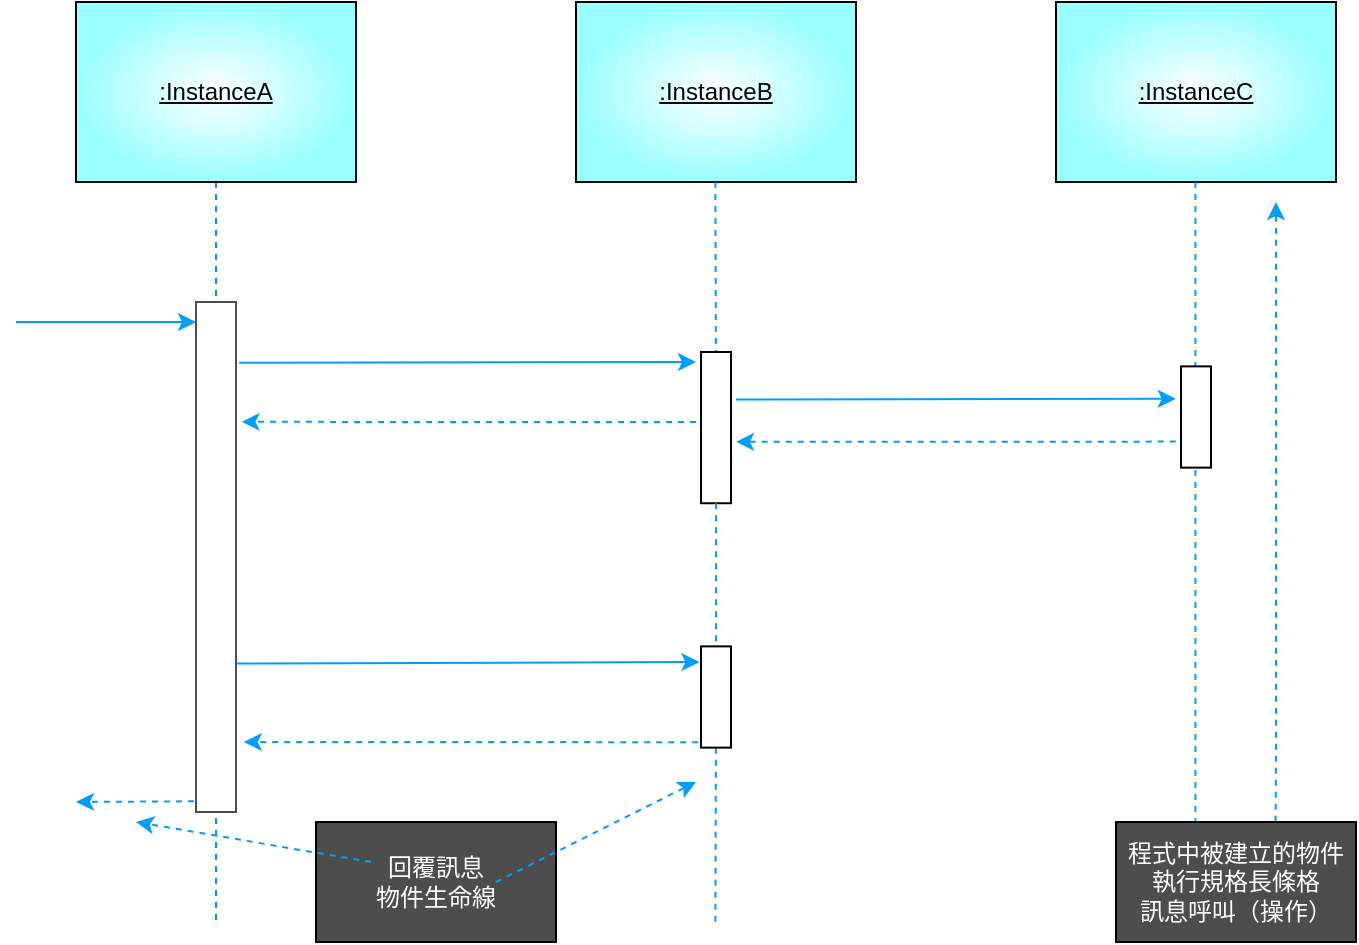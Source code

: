 <mxfile>
    <diagram id="LJkdledLYgckiD4Gvptt" name="第1頁">
        <mxGraphModel dx="1106" dy="557" grid="1" gridSize="10" guides="1" tooltips="1" connect="1" arrows="1" fold="1" page="1" pageScale="1" pageWidth="827" pageHeight="1169" math="0" shadow="0">
            <root>
                <mxCell id="0"/>
                <mxCell id="1" parent="0"/>
                <mxCell id="6" style="edgeStyle=none;html=1;fontColor=#030303;endArrow=none;endFill=0;dashed=1;strokeColor=#0294ec;" edge="1" parent="1" source="2">
                    <mxGeometry relative="1" as="geometry">
                        <mxPoint x="170" y="541.143" as="targetPoint"/>
                    </mxGeometry>
                </mxCell>
                <mxCell id="2" value="&lt;font color=&quot;#030303&quot;&gt;&lt;u&gt;:InstanceA&lt;/u&gt;&lt;/font&gt;" style="rounded=0;whiteSpace=wrap;html=1;gradientColor=#99FFFF;gradientDirection=radial;fillColor=#FFFFFF;" vertex="1" parent="1">
                    <mxGeometry x="100" y="80" width="140" height="90" as="geometry"/>
                </mxCell>
                <mxCell id="3" value="&lt;span style=&quot;color: rgb(3, 3, 3);&quot;&gt;&lt;u&gt;:InstanceB&lt;/u&gt;&lt;/span&gt;" style="rounded=0;whiteSpace=wrap;html=1;gradientColor=#99FFFF;gradientDirection=radial;fillColor=#FFFFFF;" vertex="1" parent="1">
                    <mxGeometry x="350" y="80" width="140" height="90" as="geometry"/>
                </mxCell>
                <mxCell id="4" value="&lt;span style=&quot;color: rgb(3, 3, 3);&quot;&gt;&lt;u&gt;:InstanceC&lt;/u&gt;&lt;/span&gt;" style="rounded=0;whiteSpace=wrap;html=1;gradientColor=#99FFFF;gradientDirection=radial;fillColor=#FFFFFF;" vertex="1" parent="1">
                    <mxGeometry x="590" y="80" width="140" height="90" as="geometry"/>
                </mxCell>
                <mxCell id="7" style="edgeStyle=none;html=1;fontColor=#030303;endArrow=none;endFill=0;dashed=1;startArrow=none;strokeColor=#009dfa;" edge="1" parent="1" source="24">
                    <mxGeometry relative="1" as="geometry">
                        <mxPoint x="419.71" y="541.143" as="targetPoint"/>
                        <mxPoint x="419.71" y="170" as="sourcePoint"/>
                    </mxGeometry>
                </mxCell>
                <mxCell id="8" style="edgeStyle=none;html=1;fontColor=#030303;endArrow=none;endFill=0;dashed=1;strokeColor=#009dfa;" edge="1" parent="1">
                    <mxGeometry relative="1" as="geometry">
                        <mxPoint x="659.71" y="541.143" as="targetPoint"/>
                        <mxPoint x="659.71" y="170" as="sourcePoint"/>
                    </mxGeometry>
                </mxCell>
                <mxCell id="9" value="" style="endArrow=classic;html=1;fontColor=#030303;fillColor=#1ba1e2;strokeColor=#009DFA;" edge="1" parent="1">
                    <mxGeometry width="50" height="50" relative="1" as="geometry">
                        <mxPoint x="70" y="240" as="sourcePoint"/>
                        <mxPoint x="160" y="240" as="targetPoint"/>
                    </mxGeometry>
                </mxCell>
                <mxCell id="12" value="&lt;font color=&quot;#ffffff&quot;&gt;operation1()&lt;/font&gt;" style="edgeLabel;html=1;align=center;verticalAlign=middle;resizable=0;points=[];fontColor=#030303;" vertex="1" connectable="0" parent="9">
                    <mxGeometry x="-0.212" y="2" relative="1" as="geometry">
                        <mxPoint x="15" y="-8" as="offset"/>
                    </mxGeometry>
                </mxCell>
                <mxCell id="13" style="edgeStyle=none;html=1;strokeColor=#009DFA;fontColor=#FFFFFF;endArrow=classic;endFill=1;exitX=0.119;exitY=-0.08;exitDx=0;exitDy=0;exitPerimeter=0;" edge="1" parent="1" source="11">
                    <mxGeometry relative="1" as="geometry">
                        <mxPoint x="410" y="260" as="targetPoint"/>
                        <Array as="points"/>
                    </mxGeometry>
                </mxCell>
                <mxCell id="11" value="" style="rounded=0;whiteSpace=wrap;html=1;fontColor=#030303;fillColor=#FFFFFF;gradientColor=#FFFFFF;gradientDirection=radial;rotation=90;shadow=0;strokeColor=#4D4D4D;" vertex="1" parent="1">
                    <mxGeometry x="42.5" y="347.5" width="255" height="20" as="geometry"/>
                </mxCell>
                <mxCell id="15" value="" style="edgeStyle=none;html=1;fontColor=#030303;endArrow=none;endFill=0;dashed=1;strokeColor=#009dfa;" edge="1" parent="1" target="14">
                    <mxGeometry relative="1" as="geometry">
                        <mxPoint x="419.71" y="541.143" as="targetPoint"/>
                        <mxPoint x="419.71" y="170" as="sourcePoint"/>
                    </mxGeometry>
                </mxCell>
                <mxCell id="16" style="edgeStyle=none;html=1;strokeColor=#009DFA;fontColor=#FFFFFF;endArrow=classic;endFill=1;dashed=1;entryX=0.235;entryY=-0.14;entryDx=0;entryDy=0;entryPerimeter=0;" edge="1" parent="1" target="11">
                    <mxGeometry relative="1" as="geometry">
                        <mxPoint x="190" y="310" as="targetPoint"/>
                        <mxPoint x="410" y="290" as="sourcePoint"/>
                    </mxGeometry>
                </mxCell>
                <mxCell id="14" value="" style="rounded=0;whiteSpace=wrap;html=1;fontColor=#030303;fillColor=#FFFFFF;gradientColor=#FFFFFF;gradientDirection=radial;rotation=90;shadow=0;" vertex="1" parent="1">
                    <mxGeometry x="382.2" y="285.31" width="75.62" height="15" as="geometry"/>
                </mxCell>
                <mxCell id="17" value="&lt;font color=&quot;#ffffff&quot;&gt;operation2()&lt;/font&gt;" style="edgeLabel;html=1;align=center;verticalAlign=middle;resizable=0;points=[];fontColor=#030303;" vertex="1" connectable="0" parent="1">
                    <mxGeometry x="297.498" y="250" as="geometry"/>
                </mxCell>
                <mxCell id="20" style="edgeStyle=none;html=1;strokeColor=#009DFA;fontColor=#FFFFFF;endArrow=classic;endFill=1;exitX=0.195;exitY=-0.016;exitDx=0;exitDy=0;exitPerimeter=0;entryX=0.32;entryY=1.176;entryDx=0;entryDy=0;entryPerimeter=0;" edge="1" parent="1" target="26">
                    <mxGeometry relative="1" as="geometry">
                        <mxPoint x="659.68" y="279.02" as="targetPoint"/>
                        <mxPoint x="430.0" y="278.745" as="sourcePoint"/>
                    </mxGeometry>
                </mxCell>
                <mxCell id="22" style="edgeStyle=none;html=1;strokeColor=#009DFA;fontColor=#FFFFFF;endArrow=classic;endFill=1;dashed=1;entryX=0.235;entryY=-0.14;entryDx=0;entryDy=0;entryPerimeter=0;exitX=0.743;exitY=1.176;exitDx=0;exitDy=0;exitPerimeter=0;" edge="1" parent="1" source="26">
                    <mxGeometry relative="1" as="geometry">
                        <mxPoint x="430.0" y="299.925" as="targetPoint"/>
                        <mxPoint x="657.2" y="300" as="sourcePoint"/>
                    </mxGeometry>
                </mxCell>
                <mxCell id="23" value="&lt;font color=&quot;#ffffff&quot;&gt;operation3()&lt;/font&gt;" style="edgeLabel;html=1;align=center;verticalAlign=middle;resizable=0;points=[];fontColor=#030303;" vertex="1" connectable="0" parent="1">
                    <mxGeometry x="539.998" y="270" as="geometry"/>
                </mxCell>
                <mxCell id="25" value="" style="edgeStyle=none;html=1;fontColor=#030303;endArrow=none;endFill=0;dashed=1;startArrow=none;strokeColor=#009dfa;" edge="1" parent="1" source="14" target="24">
                    <mxGeometry relative="1" as="geometry">
                        <mxPoint x="419.71" y="541.143" as="targetPoint"/>
                        <mxPoint x="419.964" y="317.5" as="sourcePoint"/>
                    </mxGeometry>
                </mxCell>
                <mxCell id="24" value="" style="rounded=0;whiteSpace=wrap;html=1;fontColor=#030303;fillColor=#FFFFFF;gradientColor=#FFFFFF;gradientDirection=radial;rotation=90;shadow=0;" vertex="1" parent="1">
                    <mxGeometry x="394.68" y="420" width="50.63" height="15" as="geometry"/>
                </mxCell>
                <mxCell id="26" value="" style="rounded=0;whiteSpace=wrap;html=1;fontColor=#030303;fillColor=#FFFFFF;gradientColor=#FFFFFF;gradientDirection=radial;rotation=90;shadow=0;" vertex="1" parent="1">
                    <mxGeometry x="634.68" y="280" width="50.63" height="15" as="geometry"/>
                </mxCell>
                <mxCell id="27" style="edgeStyle=none;html=1;strokeColor=#009DFA;fontColor=#FFFFFF;endArrow=classic;endFill=1;exitX=0.709;exitY=-0.018;exitDx=0;exitDy=0;exitPerimeter=0;" edge="1" parent="1" source="11">
                    <mxGeometry relative="1" as="geometry">
                        <mxPoint x="411.7" y="410" as="targetPoint"/>
                        <mxPoint x="183.3" y="410.345" as="sourcePoint"/>
                        <Array as="points"/>
                    </mxGeometry>
                </mxCell>
                <mxCell id="28" style="edgeStyle=none;html=1;strokeColor=#009DFA;fontColor=#FFFFFF;endArrow=classic;endFill=1;dashed=1;entryX=0.235;entryY=-0.14;entryDx=0;entryDy=0;entryPerimeter=0;" edge="1" parent="1">
                    <mxGeometry relative="1" as="geometry">
                        <mxPoint x="183.9" y="450.005" as="targetPoint"/>
                        <mxPoint x="411.1" y="450.08" as="sourcePoint"/>
                    </mxGeometry>
                </mxCell>
                <mxCell id="29" value="&lt;font color=&quot;#ffffff&quot;&gt;operation4()&lt;/font&gt;" style="edgeLabel;html=1;align=center;verticalAlign=middle;resizable=0;points=[];fontColor=#030303;" vertex="1" connectable="0" parent="1">
                    <mxGeometry x="297.498" y="400" as="geometry"/>
                </mxCell>
                <mxCell id="30" style="edgeStyle=none;html=1;strokeColor=#009DFA;fontColor=#FFFFFF;endArrow=classic;endFill=1;dashed=1;exitX=0.979;exitY=1.052;exitDx=0;exitDy=0;exitPerimeter=0;" edge="1" parent="1" source="11">
                    <mxGeometry relative="1" as="geometry">
                        <mxPoint x="100" y="480" as="targetPoint"/>
                        <mxPoint x="157.2" y="480.07" as="sourcePoint"/>
                    </mxGeometry>
                </mxCell>
                <mxCell id="33" style="edgeStyle=none;html=1;dashed=1;strokeColor=#009dfa;fontColor=#030303;endArrow=classic;endFill=1;exitX=0.665;exitY=-0.003;exitDx=0;exitDy=0;exitPerimeter=0;" edge="1" parent="1" source="31">
                    <mxGeometry relative="1" as="geometry">
                        <mxPoint x="700" y="180" as="targetPoint"/>
                        <Array as="points">
                            <mxPoint x="700" y="450"/>
                        </Array>
                    </mxGeometry>
                </mxCell>
                <mxCell id="31" value="程式中被建立的物件&lt;br&gt;執行規格長條格&lt;br&gt;訊息呼叫（操作）" style="rounded=0;whiteSpace=wrap;html=1;shadow=0;fontColor=#FFFFFF;fillColor=#4D4D4D;gradientColor=none;gradientDirection=radial;strokeColor=#000000;" vertex="1" parent="1">
                    <mxGeometry x="620" y="490" width="120" height="60" as="geometry"/>
                </mxCell>
                <mxCell id="34" value="回覆訊息&lt;br&gt;物件生命線" style="rounded=0;whiteSpace=wrap;html=1;shadow=0;fontColor=#FFFFFF;fillColor=#4D4D4D;gradientColor=none;gradientDirection=radial;strokeColor=#000000;" vertex="1" parent="1">
                    <mxGeometry x="220" y="490" width="120" height="60" as="geometry"/>
                </mxCell>
                <mxCell id="36" value="" style="endArrow=classic;html=1;dashed=1;strokeColor=#009dfa;fontColor=#030303;" edge="1" parent="1">
                    <mxGeometry width="50" height="50" relative="1" as="geometry">
                        <mxPoint x="247.5" y="510" as="sourcePoint"/>
                        <mxPoint x="130" y="490" as="targetPoint"/>
                    </mxGeometry>
                </mxCell>
                <mxCell id="37" value="" style="endArrow=classic;html=1;dashed=1;strokeColor=#009dfa;fontColor=#030303;" edge="1" parent="1">
                    <mxGeometry width="50" height="50" relative="1" as="geometry">
                        <mxPoint x="310" y="520" as="sourcePoint"/>
                        <mxPoint x="410" y="470" as="targetPoint"/>
                    </mxGeometry>
                </mxCell>
            </root>
        </mxGraphModel>
    </diagram>
</mxfile>